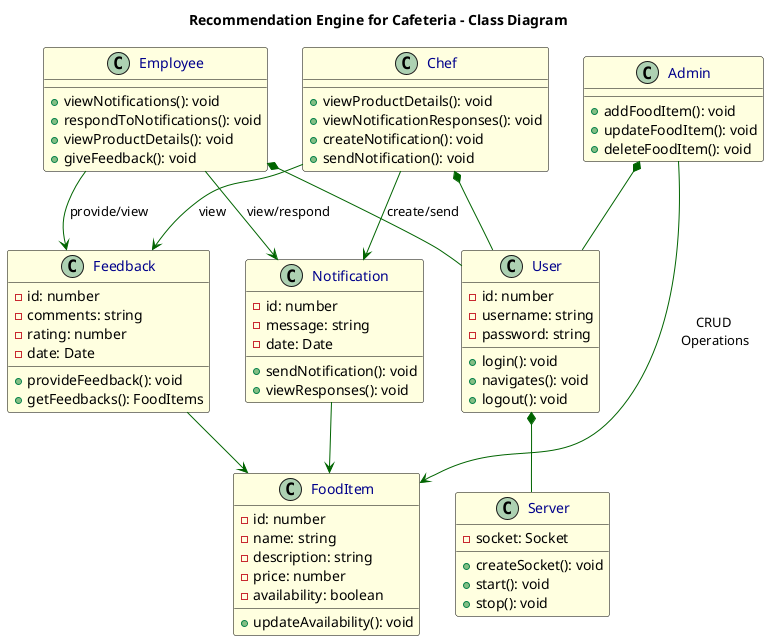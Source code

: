 @startuml
title Recommendation Engine for Cafeteria - Class Diagram

skinparam class {
  BackgroundColor LightYellow
  BorderColor Black
  FontColor DarkBlue
  ArrowColor DarkGreen
  ClassBackgroundColor LightGreen
  ClassBorderColor DarkGreen
  ClassFontColor DarkGreen
}

class Server {
  - socket: Socket
  + createSocket(): void
  + start(): void
  + stop(): void
}

class User {
  - id: number
  - username: string
  - password: string
  + login(): void
  + navigates(): void
  + logout(): void
}

class Employee {
  + viewNotifications(): void
  + respondToNotifications(): void
  + viewProductDetails(): void
  + giveFeedback(): void
}

class Chef {
  + viewProductDetails(): void
  + viewNotificationResponses(): void
  + createNotification(): void
  + sendNotification(): void
}

class Admin {
  + addFoodItem(): void
  + updateFoodItem(): void
  + deleteFoodItem(): void
}

class Notification {
  - id: number
  - message: string
  - date: Date
  + sendNotification(): void
  + viewResponses(): void
}

class FoodItem {
  - id: number
  - name: string
  - description: string
  - price: number
  - availability: boolean
  + updateAvailability(): void
}

class Feedback {
  - id: number
  - comments: string
  - rating: number
  - date: Date
  + provideFeedback(): void
  + getFeedbacks(): FoodItems
}

User *-- Server
Employee *-- User
Chef *-- User
Admin *-- User

Employee --> Notification: view/respond
Employee --> Feedback: provide/view
Chef --> Notification: create/send
Chef --> Feedback: view
Admin --> FoodItem: CRUD\n Operations
Notification --> FoodItem
Feedback --> FoodItem
@enduml
